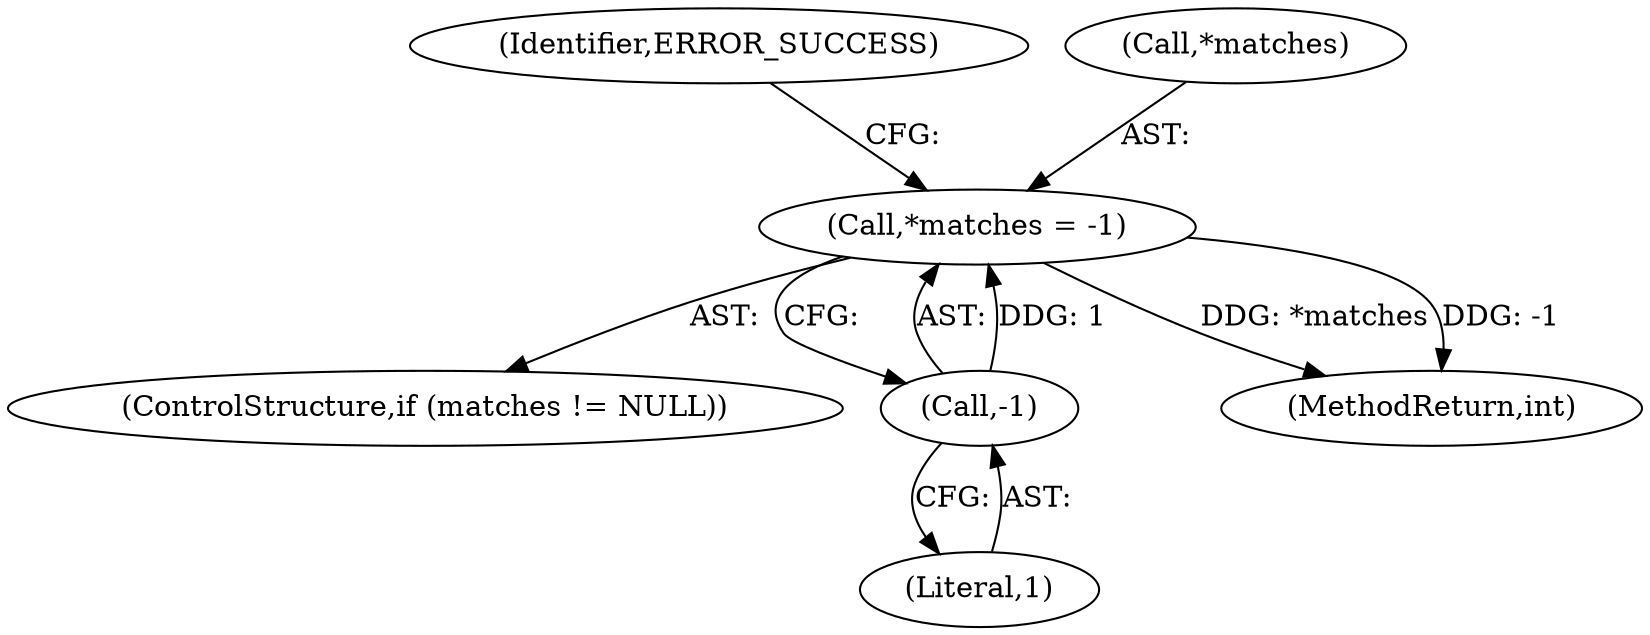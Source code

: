 digraph "0_yara_992480c30f75943e9cd6245bb2015c7737f9b661@pointer" {
"1000445" [label="(Call,*matches = -1)"];
"1000448" [label="(Call,-1)"];
"1000441" [label="(ControlStructure,if (matches != NULL))"];
"1000448" [label="(Call,-1)"];
"1000452" [label="(MethodReturn,int)"];
"1000445" [label="(Call,*matches = -1)"];
"1000451" [label="(Identifier,ERROR_SUCCESS)"];
"1000449" [label="(Literal,1)"];
"1000446" [label="(Call,*matches)"];
"1000445" -> "1000441"  [label="AST: "];
"1000445" -> "1000448"  [label="CFG: "];
"1000446" -> "1000445"  [label="AST: "];
"1000448" -> "1000445"  [label="AST: "];
"1000451" -> "1000445"  [label="CFG: "];
"1000445" -> "1000452"  [label="DDG: *matches"];
"1000445" -> "1000452"  [label="DDG: -1"];
"1000448" -> "1000445"  [label="DDG: 1"];
"1000448" -> "1000449"  [label="CFG: "];
"1000449" -> "1000448"  [label="AST: "];
}
